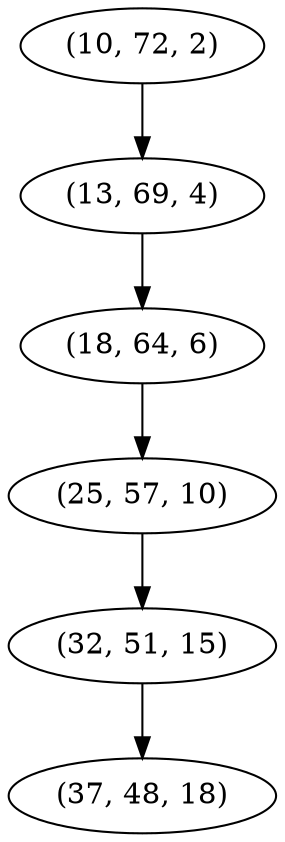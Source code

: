 digraph tree {
    "(10, 72, 2)";
    "(13, 69, 4)";
    "(18, 64, 6)";
    "(25, 57, 10)";
    "(32, 51, 15)";
    "(37, 48, 18)";
    "(10, 72, 2)" -> "(13, 69, 4)";
    "(13, 69, 4)" -> "(18, 64, 6)";
    "(18, 64, 6)" -> "(25, 57, 10)";
    "(25, 57, 10)" -> "(32, 51, 15)";
    "(32, 51, 15)" -> "(37, 48, 18)";
}
